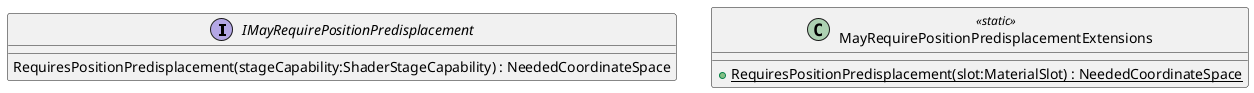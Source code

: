 @startuml
interface IMayRequirePositionPredisplacement {
    RequiresPositionPredisplacement(stageCapability:ShaderStageCapability) : NeededCoordinateSpace
}
class MayRequirePositionPredisplacementExtensions <<static>> {
    + {static} RequiresPositionPredisplacement(slot:MaterialSlot) : NeededCoordinateSpace
}
@enduml
